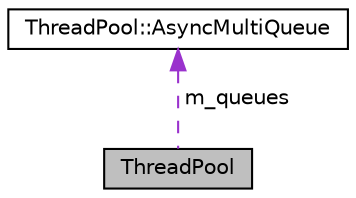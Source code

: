 digraph "ThreadPool"
{
 // LATEX_PDF_SIZE
  edge [fontname="Helvetica",fontsize="10",labelfontname="Helvetica",labelfontsize="10"];
  node [fontname="Helvetica",fontsize="10",shape=record];
  Node1 [label="ThreadPool",height=0.2,width=0.4,color="black", fillcolor="grey75", style="filled", fontcolor="black",tooltip=" "];
  Node2 -> Node1 [dir="back",color="darkorchid3",fontsize="10",style="dashed",label=" m_queues" ,fontname="Helvetica"];
  Node2 [label="ThreadPool::AsyncMultiQueue",height=0.2,width=0.4,color="black", fillcolor="white", style="filled",URL="$d6/d2f/structThreadPool_1_1AsyncMultiQueue.html",tooltip=" "];
}
